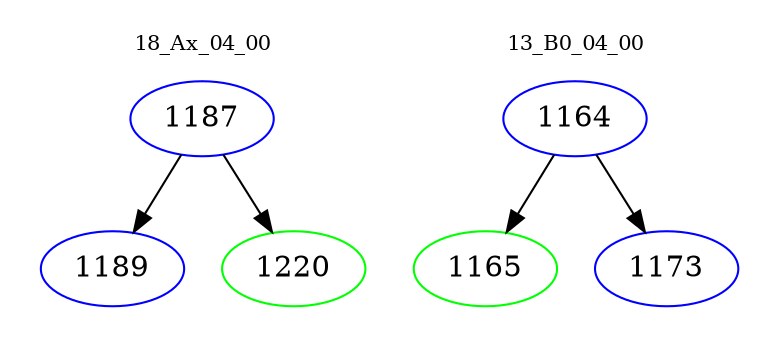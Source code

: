 digraph{
subgraph cluster_0 {
color = white
label = "18_Ax_04_00";
fontsize=10;
T0_1187 [label="1187", color="blue"]
T0_1187 -> T0_1189 [color="black"]
T0_1189 [label="1189", color="blue"]
T0_1187 -> T0_1220 [color="black"]
T0_1220 [label="1220", color="green"]
}
subgraph cluster_1 {
color = white
label = "13_B0_04_00";
fontsize=10;
T1_1164 [label="1164", color="blue"]
T1_1164 -> T1_1165 [color="black"]
T1_1165 [label="1165", color="green"]
T1_1164 -> T1_1173 [color="black"]
T1_1173 [label="1173", color="blue"]
}
}
